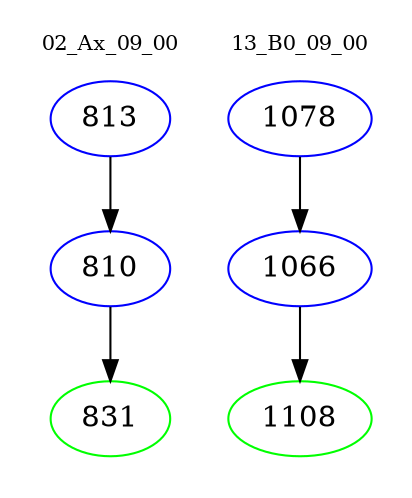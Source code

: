 digraph{
subgraph cluster_0 {
color = white
label = "02_Ax_09_00";
fontsize=10;
T0_813 [label="813", color="blue"]
T0_813 -> T0_810 [color="black"]
T0_810 [label="810", color="blue"]
T0_810 -> T0_831 [color="black"]
T0_831 [label="831", color="green"]
}
subgraph cluster_1 {
color = white
label = "13_B0_09_00";
fontsize=10;
T1_1078 [label="1078", color="blue"]
T1_1078 -> T1_1066 [color="black"]
T1_1066 [label="1066", color="blue"]
T1_1066 -> T1_1108 [color="black"]
T1_1108 [label="1108", color="green"]
}
}
